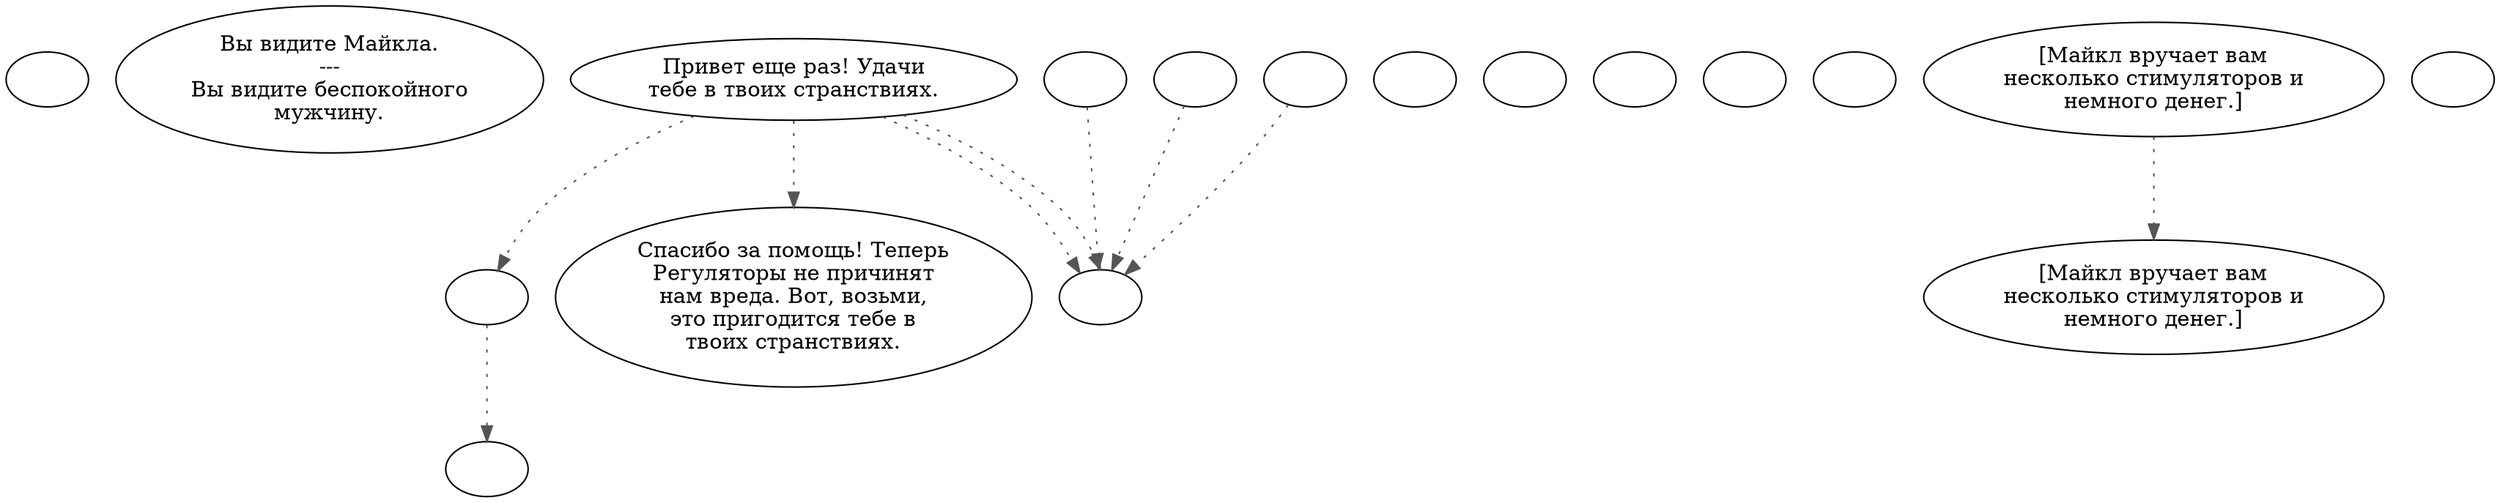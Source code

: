 digraph bymike {
  "start" [style=filled       fillcolor="#FFFFFF"       color="#000000"]
  "start" [label=""]
  "look_at_p_proc" [style=filled       fillcolor="#FFFFFF"       color="#000000"]
  "look_at_p_proc" [label="Вы видите Майкла.\n---\nВы видите беспокойного\nмужчину."]
  "talk_p_proc" [style=filled       fillcolor="#FFFFFF"       color="#000000"]
  "talk_p_proc" -> "get_reaction" [style=dotted color="#555555"]
  "talk_p_proc" -> "BYMike06" [style=dotted color="#555555"]
  "talk_p_proc" -> "BYMike02" [style=dotted color="#555555"]
  "talk_p_proc" -> "BYMike02" [style=dotted color="#555555"]
  "talk_p_proc" [label="Привет еще раз! Удачи\nтебе в твоих странствиях."]
  "damage_p_proc" [style=filled       fillcolor="#FFFFFF"       color="#000000"]
  "damage_p_proc" [label=""]
  "destroy_p_proc" [style=filled       fillcolor="#FFFFFF"       color="#000000"]
  "destroy_p_proc" [label=""]
  "critter_p_proc" [style=filled       fillcolor="#FFFFFF"       color="#000000"]
  "critter_p_proc" [label=""]
  "pickup_p_proc" [style=filled       fillcolor="#FFFFFF"       color="#000000"]
  "pickup_p_proc" [label=""]
  "map_enter_p_proc" [style=filled       fillcolor="#FFFFFF"       color="#000000"]
  "map_enter_p_proc" [label=""]
  "BYMike02" [style=filled       fillcolor="#FFFFFF"       color="#000000"]
  "BYMike02" [label=""]
  "BYMike03" [style=filled       fillcolor="#FFFFFF"       color="#000000"]
  "BYMike03" -> "BYMike02" [style=dotted color="#555555"]
  "BYMike03" [label=""]
  "BYMike04" [style=filled       fillcolor="#FFFFFF"       color="#000000"]
  "BYMike04" -> "BYMike02" [style=dotted color="#555555"]
  "BYMike04" [label=""]
  "BYMike05" [style=filled       fillcolor="#FFFFFF"       color="#000000"]
  "BYMike05" -> "BYMike02" [style=dotted color="#555555"]
  "BYMike05" [label=""]
  "BYMike06" [style=filled       fillcolor="#FFFFFF"       color="#000000"]
  "BYMike06" [label="Спасибо за помощь! Теперь\nРегуляторы не причинят\nнам вреда. Вот, возьми,\nэто пригодится тебе в\nтвоих странствиях."]
  "BYMike07" [style=filled       fillcolor="#FFFFFF"       color="#000000"]
  "BYMike07" -> "BYMike08" [style=dotted color="#555555"]
  "BYMike07" [label="[Майкл вручает вам\nнесколько стимуляторов и\nнемного денег.]"]
  "BYMike08" [style=filled       fillcolor="#FFFFFF"       color="#000000"]
  "BYMike08" [label="[Майкл вручает вам\nнесколько стимуляторов и\nнемного денег.]"]
  "BYMikeEnd" [style=filled       fillcolor="#FFFFFF"       color="#000000"]
  "BYMikeEnd" [label=""]
  "get_reaction" [style=filled       fillcolor="#FFFFFF"       color="#000000"]
  "get_reaction" -> "ReactToLevel" [style=dotted color="#555555"]
  "get_reaction" [label=""]
  "ReactToLevel" [style=filled       fillcolor="#FFFFFF"       color="#000000"]
  "ReactToLevel" [label=""]
}